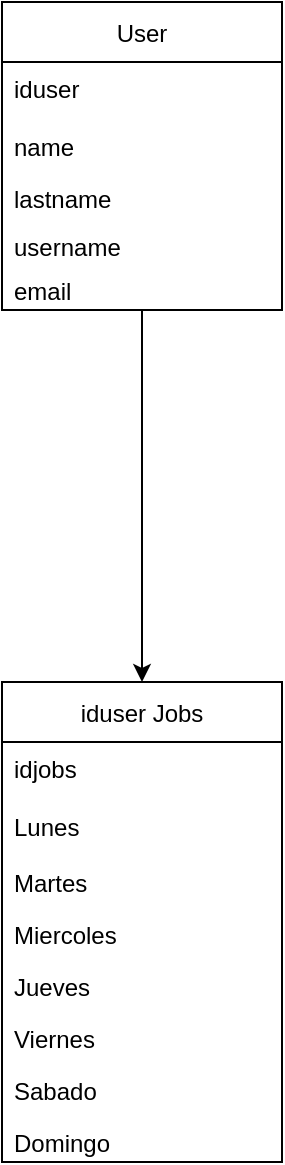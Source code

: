 <mxfile version="13.4.3" type="device"><diagram id="YWBDSs7qXvVCfmByqpxU" name="Page-1"><mxGraphModel dx="1718" dy="896" grid="1" gridSize="10" guides="1" tooltips="1" connect="1" arrows="1" fold="1" page="1" pageScale="1" pageWidth="827" pageHeight="1169" math="0" shadow="0"><root><mxCell id="0"/><mxCell id="1" parent="0"/><mxCell id="WuKNxouNDGxQJSujgXwv-22" value="" style="edgeStyle=orthogonalEdgeStyle;rounded=0;orthogonalLoop=1;jettySize=auto;html=1;" parent="1" source="WuKNxouNDGxQJSujgXwv-1" target="WuKNxouNDGxQJSujgXwv-17" edge="1"><mxGeometry relative="1" as="geometry"/></mxCell><mxCell id="WuKNxouNDGxQJSujgXwv-17" value="iduser Jobs" style="swimlane;fontStyle=0;childLayout=stackLayout;horizontal=1;startSize=30;fillColor=none;horizontalStack=0;resizeParent=1;resizeParentMax=0;resizeLast=0;collapsible=1;marginBottom=0;" parent="1" vertex="1"><mxGeometry x="100" y="470" width="140" height="240" as="geometry"/></mxCell><mxCell id="WuKNxouNDGxQJSujgXwv-18" value="idjobs" style="text;strokeColor=none;fillColor=none;align=left;verticalAlign=top;spacingLeft=4;spacingRight=4;overflow=hidden;rotatable=0;points=[[0,0.5],[1,0.5]];portConstraint=eastwest;" parent="WuKNxouNDGxQJSujgXwv-17" vertex="1"><mxGeometry y="30" width="140" height="26" as="geometry"/></mxCell><mxCell id="WuKNxouNDGxQJSujgXwv-19" value="Lunes " style="text;strokeColor=none;fillColor=none;align=left;verticalAlign=bottom;spacingLeft=4;spacingRight=4;overflow=hidden;rotatable=0;points=[[0,0.5],[1,0.5]];portConstraint=eastwest;" parent="WuKNxouNDGxQJSujgXwv-17" vertex="1"><mxGeometry y="56" width="140" height="26" as="geometry"/></mxCell><mxCell id="K7XRACM8_wRyRMsgWl2O-9" value="Martes" style="text;strokeColor=none;fillColor=none;align=left;verticalAlign=bottom;spacingLeft=4;spacingRight=4;overflow=hidden;rotatable=0;points=[[0,0.5],[1,0.5]];portConstraint=eastwest;" vertex="1" parent="WuKNxouNDGxQJSujgXwv-17"><mxGeometry y="82" width="140" height="28" as="geometry"/></mxCell><mxCell id="K7XRACM8_wRyRMsgWl2O-8" value="Miercoles" style="text;strokeColor=none;fillColor=none;align=left;verticalAlign=bottom;spacingLeft=4;spacingRight=4;overflow=hidden;rotatable=0;points=[[0,0.5],[1,0.5]];portConstraint=eastwest;" vertex="1" parent="WuKNxouNDGxQJSujgXwv-17"><mxGeometry y="110" width="140" height="26" as="geometry"/></mxCell><mxCell id="K7XRACM8_wRyRMsgWl2O-10" value="Jueves" style="text;strokeColor=none;fillColor=none;align=left;verticalAlign=bottom;spacingLeft=4;spacingRight=4;overflow=hidden;rotatable=0;points=[[0,0.5],[1,0.5]];portConstraint=eastwest;" vertex="1" parent="WuKNxouNDGxQJSujgXwv-17"><mxGeometry y="136" width="140" height="26" as="geometry"/></mxCell><mxCell id="K7XRACM8_wRyRMsgWl2O-11" value="Viernes" style="text;strokeColor=none;fillColor=none;align=left;verticalAlign=bottom;spacingLeft=4;spacingRight=4;overflow=hidden;rotatable=0;points=[[0,0.5],[1,0.5]];portConstraint=eastwest;" vertex="1" parent="WuKNxouNDGxQJSujgXwv-17"><mxGeometry y="162" width="140" height="26" as="geometry"/></mxCell><mxCell id="K7XRACM8_wRyRMsgWl2O-12" value="Sabado" style="text;strokeColor=none;fillColor=none;align=left;verticalAlign=bottom;spacingLeft=4;spacingRight=4;overflow=hidden;rotatable=0;points=[[0,0.5],[1,0.5]];portConstraint=eastwest;" vertex="1" parent="WuKNxouNDGxQJSujgXwv-17"><mxGeometry y="188" width="140" height="26" as="geometry"/></mxCell><mxCell id="K7XRACM8_wRyRMsgWl2O-13" value="Domingo" style="text;strokeColor=none;fillColor=none;align=left;verticalAlign=bottom;spacingLeft=4;spacingRight=4;overflow=hidden;rotatable=0;points=[[0,0.5],[1,0.5]];portConstraint=eastwest;" vertex="1" parent="WuKNxouNDGxQJSujgXwv-17"><mxGeometry y="214" width="140" height="26" as="geometry"/></mxCell><mxCell id="WuKNxouNDGxQJSujgXwv-1" value="User" style="swimlane;fontStyle=0;childLayout=stackLayout;horizontal=1;startSize=30;fillColor=none;horizontalStack=0;resizeParent=1;resizeParentMax=0;resizeLast=0;collapsible=1;marginBottom=0;" parent="1" vertex="1"><mxGeometry x="100" y="130" width="140" height="154" as="geometry"/></mxCell><mxCell id="WuKNxouNDGxQJSujgXwv-2" value="iduser&#10;" style="text;strokeColor=none;fillColor=none;align=left;verticalAlign=top;spacingLeft=4;spacingRight=4;overflow=hidden;rotatable=0;points=[[0,0.5],[1,0.5]];portConstraint=eastwest;" parent="WuKNxouNDGxQJSujgXwv-1" vertex="1"><mxGeometry y="30" width="140" height="26" as="geometry"/></mxCell><mxCell id="WuKNxouNDGxQJSujgXwv-7" value="name" style="text;strokeColor=none;fillColor=none;align=left;verticalAlign=bottom;spacingLeft=4;spacingRight=4;overflow=hidden;rotatable=0;points=[[0,0.5],[1,0.5]];portConstraint=eastwest;" parent="WuKNxouNDGxQJSujgXwv-1" vertex="1"><mxGeometry y="56" width="140" height="26" as="geometry"/></mxCell><mxCell id="WuKNxouNDGxQJSujgXwv-6" value="lastname" style="text;strokeColor=none;fillColor=none;align=left;verticalAlign=bottom;spacingLeft=4;spacingRight=4;overflow=hidden;rotatable=0;points=[[0,0.5],[1,0.5]];portConstraint=eastwest;" parent="WuKNxouNDGxQJSujgXwv-1" vertex="1"><mxGeometry y="82" width="140" height="26" as="geometry"/></mxCell><mxCell id="WuKNxouNDGxQJSujgXwv-25" value="username" style="text;strokeColor=none;fillColor=none;align=left;verticalAlign=bottom;spacingLeft=4;spacingRight=4;overflow=hidden;rotatable=0;points=[[0,0.5],[1,0.5]];portConstraint=eastwest;" parent="WuKNxouNDGxQJSujgXwv-1" vertex="1"><mxGeometry y="108" width="140" height="24" as="geometry"/></mxCell><mxCell id="WuKNxouNDGxQJSujgXwv-9" value="email" style="text;strokeColor=none;fillColor=none;align=left;verticalAlign=bottom;spacingLeft=4;spacingRight=4;overflow=hidden;rotatable=0;points=[[0,0.5],[1,0.5]];portConstraint=eastwest;" parent="WuKNxouNDGxQJSujgXwv-1" vertex="1"><mxGeometry y="132" width="140" height="22" as="geometry"/></mxCell></root></mxGraphModel></diagram></mxfile>